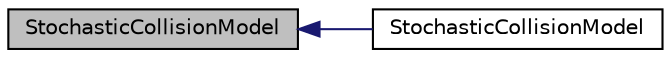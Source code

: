 digraph "StochasticCollisionModel"
{
  bgcolor="transparent";
  edge [fontname="Helvetica",fontsize="10",labelfontname="Helvetica",labelfontsize="10"];
  node [fontname="Helvetica",fontsize="10",shape=record];
  rankdir="LR";
  Node1 [label="StochasticCollisionModel",height=0.2,width=0.4,color="black", fillcolor="grey75", style="filled", fontcolor="black"];
  Node1 -> Node2 [dir="back",color="midnightblue",fontsize="10",style="solid",fontname="Helvetica"];
  Node2 [label="StochasticCollisionModel",height=0.2,width=0.4,color="black",URL="$a02539.html#a38d575a243f289f68c1998df11307dbd",tooltip="Construct copy. "];
}
